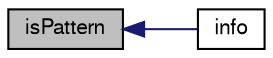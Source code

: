 digraph "isPattern"
{
  bgcolor="transparent";
  edge [fontname="FreeSans",fontsize="10",labelfontname="FreeSans",labelfontsize="10"];
  node [fontname="FreeSans",fontsize="10",shape=record];
  rankdir="LR";
  Node43 [label="isPattern",height=0.2,width=0.4,color="black", fillcolor="grey75", style="filled", fontcolor="black"];
  Node43 -> Node44 [dir="back",color="midnightblue",fontsize="10",style="solid",fontname="FreeSans"];
  Node44 [label="info",height=0.2,width=0.4,color="black",URL="$a28262.html#afd7ecda181c2f5f74776efd0afe7fe3a",tooltip="Output some basic info. "];
}

